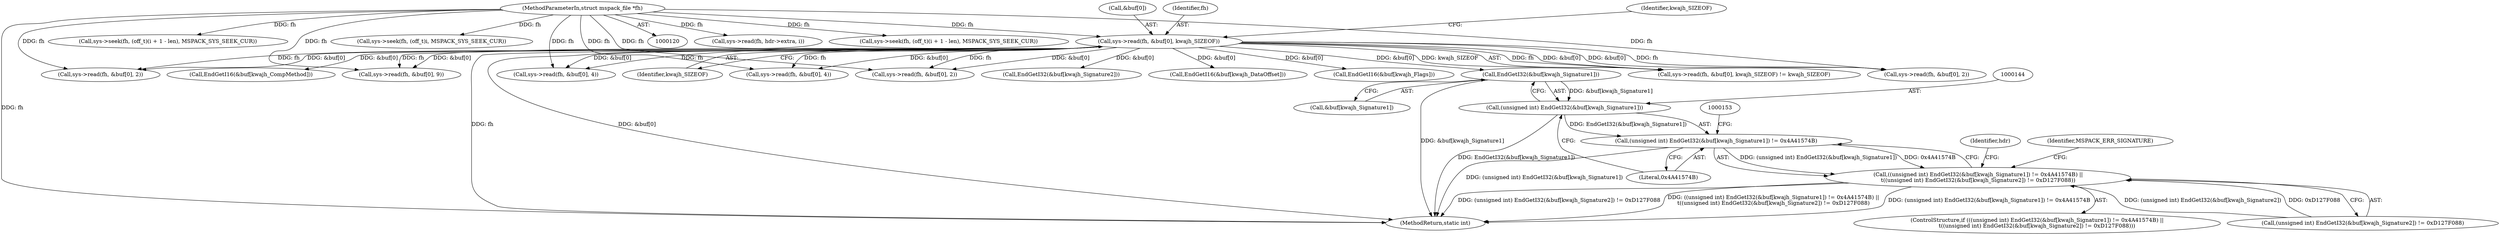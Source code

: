 digraph "0_libmspack_0b0ef9344255ff5acfac6b7af09198ac9c9756c8@array" {
"1000145" [label="(Call,EndGetI32(&buf[kwajh_Signature1]))"];
"1000129" [label="(Call,sys->read(fh, &buf[0], kwajh_SIZEOF))"];
"1000122" [label="(MethodParameterIn,struct mspack_file *fh)"];
"1000143" [label="(Call,(unsigned int) EndGetI32(&buf[kwajh_Signature1]))"];
"1000142" [label="(Call,(unsigned int) EndGetI32(&buf[kwajh_Signature1]) != 0x4A41574B)"];
"1000141" [label="(Call,((unsigned int) EndGetI32(&buf[kwajh_Signature1]) != 0x4A41574B) ||\n\t((unsigned int) EndGetI32(&buf[kwajh_Signature2]) != 0xD127F088))"];
"1000512" [label="(Call,sys->read(fh, hdr->extra, i))"];
"1000374" [label="(Call,sys->seek(fh, (off_t)(i + 1 - len), MSPACK_SYS_SEEK_CUR))"];
"1000128" [label="(Call,sys->read(fh, &buf[0], kwajh_SIZEOF) != kwajh_SIZEOF)"];
"1000247" [label="(Call,sys->read(fh, &buf[0], 2))"];
"1000122" [label="(MethodParameterIn,struct mspack_file *fh)"];
"1000151" [label="(Call,(unsigned int) EndGetI32(&buf[kwajh_Signature2]) != 0xD127F088)"];
"1000473" [label="(Call,sys->read(fh, &buf[0], 2))"];
"1000446" [label="(Call,sys->seek(fh, (off_t)(i + 1 - len), MSPACK_SYS_SEEK_CUR))"];
"1000130" [label="(Identifier,fh)"];
"1000143" [label="(Call,(unsigned int) EndGetI32(&buf[kwajh_Signature1]))"];
"1000167" [label="(Call,EndGetI16(&buf[kwajh_CompMethod]))"];
"1000332" [label="(Call,sys->read(fh, &buf[0], 9))"];
"1000284" [label="(Call,sys->seek(fh, (off_t)i, MSPACK_SYS_SEEK_CUR))"];
"1000141" [label="(Call,((unsigned int) EndGetI32(&buf[kwajh_Signature1]) != 0x4A41574B) ||\n\t((unsigned int) EndGetI32(&buf[kwajh_Signature2]) != 0xD127F088))"];
"1000140" [label="(ControlStructure,if (((unsigned int) EndGetI32(&buf[kwajh_Signature1]) != 0x4A41574B) ||\n\t((unsigned int) EndGetI32(&buf[kwajh_Signature2]) != 0xD127F088)))"];
"1000165" [label="(Identifier,hdr)"];
"1000535" [label="(MethodReturn,static int)"];
"1000219" [label="(Call,sys->read(fh, &buf[0], 4))"];
"1000142" [label="(Call,(unsigned int) EndGetI32(&buf[kwajh_Signature1]) != 0x4A41574B)"];
"1000136" [label="(Identifier,kwajh_SIZEOF)"];
"1000135" [label="(Identifier,kwajh_SIZEOF)"];
"1000404" [label="(Call,sys->read(fh, &buf[0], 4))"];
"1000146" [label="(Call,&buf[kwajh_Signature1])"];
"1000129" [label="(Call,sys->read(fh, &buf[0], kwajh_SIZEOF))"];
"1000266" [label="(Call,sys->read(fh, &buf[0], 2))"];
"1000131" [label="(Call,&buf[0])"];
"1000162" [label="(Identifier,MSPACK_ERR_SIGNATURE)"];
"1000154" [label="(Call,EndGetI32(&buf[kwajh_Signature2]))"];
"1000176" [label="(Call,EndGetI16(&buf[kwajh_DataOffset]))"];
"1000145" [label="(Call,EndGetI32(&buf[kwajh_Signature1]))"];
"1000150" [label="(Literal,0x4A41574B)"];
"1000185" [label="(Call,EndGetI16(&buf[kwajh_Flags]))"];
"1000145" -> "1000143"  [label="AST: "];
"1000145" -> "1000146"  [label="CFG: "];
"1000146" -> "1000145"  [label="AST: "];
"1000143" -> "1000145"  [label="CFG: "];
"1000145" -> "1000535"  [label="DDG: &buf[kwajh_Signature1]"];
"1000145" -> "1000143"  [label="DDG: &buf[kwajh_Signature1]"];
"1000129" -> "1000145"  [label="DDG: &buf[0]"];
"1000129" -> "1000128"  [label="AST: "];
"1000129" -> "1000135"  [label="CFG: "];
"1000130" -> "1000129"  [label="AST: "];
"1000131" -> "1000129"  [label="AST: "];
"1000135" -> "1000129"  [label="AST: "];
"1000136" -> "1000129"  [label="CFG: "];
"1000129" -> "1000535"  [label="DDG: fh"];
"1000129" -> "1000535"  [label="DDG: &buf[0]"];
"1000129" -> "1000128"  [label="DDG: fh"];
"1000129" -> "1000128"  [label="DDG: &buf[0]"];
"1000129" -> "1000128"  [label="DDG: kwajh_SIZEOF"];
"1000122" -> "1000129"  [label="DDG: fh"];
"1000129" -> "1000154"  [label="DDG: &buf[0]"];
"1000129" -> "1000167"  [label="DDG: &buf[0]"];
"1000129" -> "1000176"  [label="DDG: &buf[0]"];
"1000129" -> "1000185"  [label="DDG: &buf[0]"];
"1000129" -> "1000219"  [label="DDG: fh"];
"1000129" -> "1000219"  [label="DDG: &buf[0]"];
"1000129" -> "1000247"  [label="DDG: fh"];
"1000129" -> "1000247"  [label="DDG: &buf[0]"];
"1000129" -> "1000266"  [label="DDG: fh"];
"1000129" -> "1000266"  [label="DDG: &buf[0]"];
"1000129" -> "1000332"  [label="DDG: fh"];
"1000129" -> "1000332"  [label="DDG: &buf[0]"];
"1000129" -> "1000404"  [label="DDG: fh"];
"1000129" -> "1000404"  [label="DDG: &buf[0]"];
"1000129" -> "1000473"  [label="DDG: fh"];
"1000129" -> "1000473"  [label="DDG: &buf[0]"];
"1000122" -> "1000120"  [label="AST: "];
"1000122" -> "1000535"  [label="DDG: fh"];
"1000122" -> "1000219"  [label="DDG: fh"];
"1000122" -> "1000247"  [label="DDG: fh"];
"1000122" -> "1000266"  [label="DDG: fh"];
"1000122" -> "1000284"  [label="DDG: fh"];
"1000122" -> "1000332"  [label="DDG: fh"];
"1000122" -> "1000374"  [label="DDG: fh"];
"1000122" -> "1000404"  [label="DDG: fh"];
"1000122" -> "1000446"  [label="DDG: fh"];
"1000122" -> "1000473"  [label="DDG: fh"];
"1000122" -> "1000512"  [label="DDG: fh"];
"1000143" -> "1000142"  [label="AST: "];
"1000144" -> "1000143"  [label="AST: "];
"1000150" -> "1000143"  [label="CFG: "];
"1000143" -> "1000535"  [label="DDG: EndGetI32(&buf[kwajh_Signature1])"];
"1000143" -> "1000142"  [label="DDG: EndGetI32(&buf[kwajh_Signature1])"];
"1000142" -> "1000141"  [label="AST: "];
"1000142" -> "1000150"  [label="CFG: "];
"1000150" -> "1000142"  [label="AST: "];
"1000153" -> "1000142"  [label="CFG: "];
"1000141" -> "1000142"  [label="CFG: "];
"1000142" -> "1000535"  [label="DDG: (unsigned int) EndGetI32(&buf[kwajh_Signature1])"];
"1000142" -> "1000141"  [label="DDG: (unsigned int) EndGetI32(&buf[kwajh_Signature1])"];
"1000142" -> "1000141"  [label="DDG: 0x4A41574B"];
"1000141" -> "1000140"  [label="AST: "];
"1000141" -> "1000151"  [label="CFG: "];
"1000151" -> "1000141"  [label="AST: "];
"1000162" -> "1000141"  [label="CFG: "];
"1000165" -> "1000141"  [label="CFG: "];
"1000141" -> "1000535"  [label="DDG: (unsigned int) EndGetI32(&buf[kwajh_Signature1]) != 0x4A41574B"];
"1000141" -> "1000535"  [label="DDG: (unsigned int) EndGetI32(&buf[kwajh_Signature2]) != 0xD127F088"];
"1000141" -> "1000535"  [label="DDG: ((unsigned int) EndGetI32(&buf[kwajh_Signature1]) != 0x4A41574B) ||\n\t((unsigned int) EndGetI32(&buf[kwajh_Signature2]) != 0xD127F088)"];
"1000151" -> "1000141"  [label="DDG: (unsigned int) EndGetI32(&buf[kwajh_Signature2])"];
"1000151" -> "1000141"  [label="DDG: 0xD127F088"];
}
